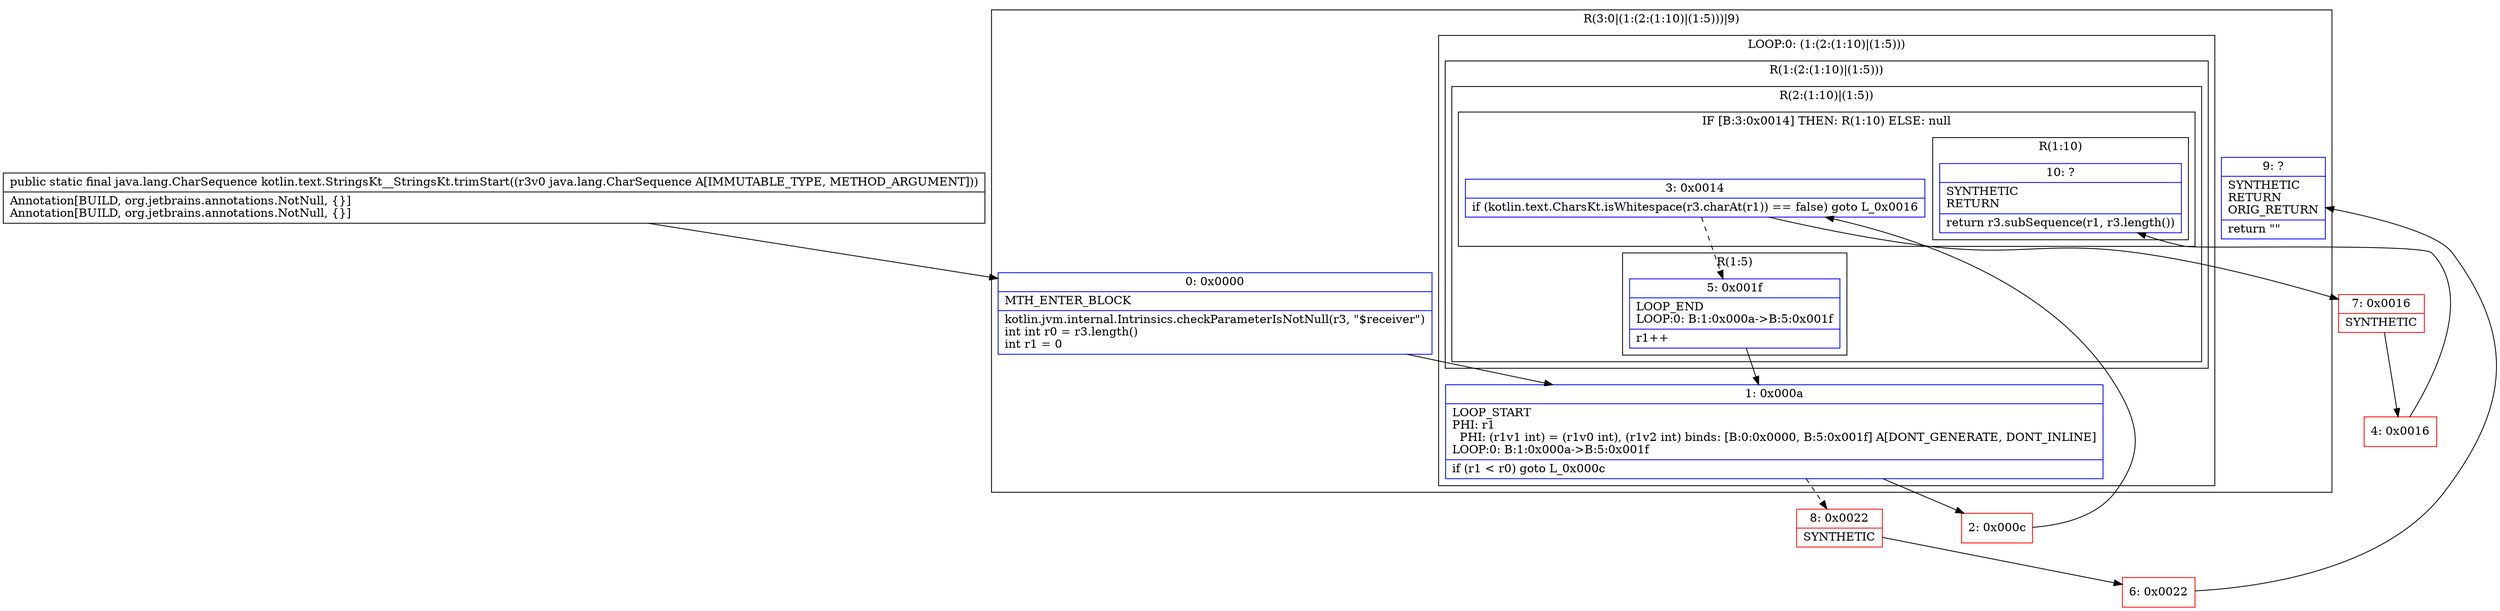 digraph "CFG forkotlin.text.StringsKt__StringsKt.trimStart(Ljava\/lang\/CharSequence;)Ljava\/lang\/CharSequence;" {
subgraph cluster_Region_1864773611 {
label = "R(3:0|(1:(2:(1:10)|(1:5)))|9)";
node [shape=record,color=blue];
Node_0 [shape=record,label="{0\:\ 0x0000|MTH_ENTER_BLOCK\l|kotlin.jvm.internal.Intrinsics.checkParameterIsNotNull(r3, \"$receiver\")\lint int r0 = r3.length()\lint r1 = 0\l}"];
subgraph cluster_LoopRegion_449179284 {
label = "LOOP:0: (1:(2:(1:10)|(1:5)))";
node [shape=record,color=blue];
Node_1 [shape=record,label="{1\:\ 0x000a|LOOP_START\lPHI: r1 \l  PHI: (r1v1 int) = (r1v0 int), (r1v2 int) binds: [B:0:0x0000, B:5:0x001f] A[DONT_GENERATE, DONT_INLINE]\lLOOP:0: B:1:0x000a\-\>B:5:0x001f\l|if (r1 \< r0) goto L_0x000c\l}"];
subgraph cluster_Region_573754511 {
label = "R(1:(2:(1:10)|(1:5)))";
node [shape=record,color=blue];
subgraph cluster_Region_1486841 {
label = "R(2:(1:10)|(1:5))";
node [shape=record,color=blue];
subgraph cluster_IfRegion_128031040 {
label = "IF [B:3:0x0014] THEN: R(1:10) ELSE: null";
node [shape=record,color=blue];
Node_3 [shape=record,label="{3\:\ 0x0014|if (kotlin.text.CharsKt.isWhitespace(r3.charAt(r1)) == false) goto L_0x0016\l}"];
subgraph cluster_Region_1504093992 {
label = "R(1:10)";
node [shape=record,color=blue];
Node_10 [shape=record,label="{10\:\ ?|SYNTHETIC\lRETURN\l|return r3.subSequence(r1, r3.length())\l}"];
}
}
subgraph cluster_Region_518214524 {
label = "R(1:5)";
node [shape=record,color=blue];
Node_5 [shape=record,label="{5\:\ 0x001f|LOOP_END\lLOOP:0: B:1:0x000a\-\>B:5:0x001f\l|r1++\l}"];
}
}
}
}
Node_9 [shape=record,label="{9\:\ ?|SYNTHETIC\lRETURN\lORIG_RETURN\l|return \"\"\l}"];
}
Node_2 [shape=record,color=red,label="{2\:\ 0x000c}"];
Node_4 [shape=record,color=red,label="{4\:\ 0x0016}"];
Node_6 [shape=record,color=red,label="{6\:\ 0x0022}"];
Node_7 [shape=record,color=red,label="{7\:\ 0x0016|SYNTHETIC\l}"];
Node_8 [shape=record,color=red,label="{8\:\ 0x0022|SYNTHETIC\l}"];
MethodNode[shape=record,label="{public static final java.lang.CharSequence kotlin.text.StringsKt__StringsKt.trimStart((r3v0 java.lang.CharSequence A[IMMUTABLE_TYPE, METHOD_ARGUMENT]))  | Annotation[BUILD, org.jetbrains.annotations.NotNull, \{\}]\lAnnotation[BUILD, org.jetbrains.annotations.NotNull, \{\}]\l}"];
MethodNode -> Node_0;
Node_0 -> Node_1;
Node_1 -> Node_2;
Node_1 -> Node_8[style=dashed];
Node_3 -> Node_5[style=dashed];
Node_3 -> Node_7;
Node_5 -> Node_1;
Node_2 -> Node_3;
Node_4 -> Node_10;
Node_6 -> Node_9;
Node_7 -> Node_4;
Node_8 -> Node_6;
}

